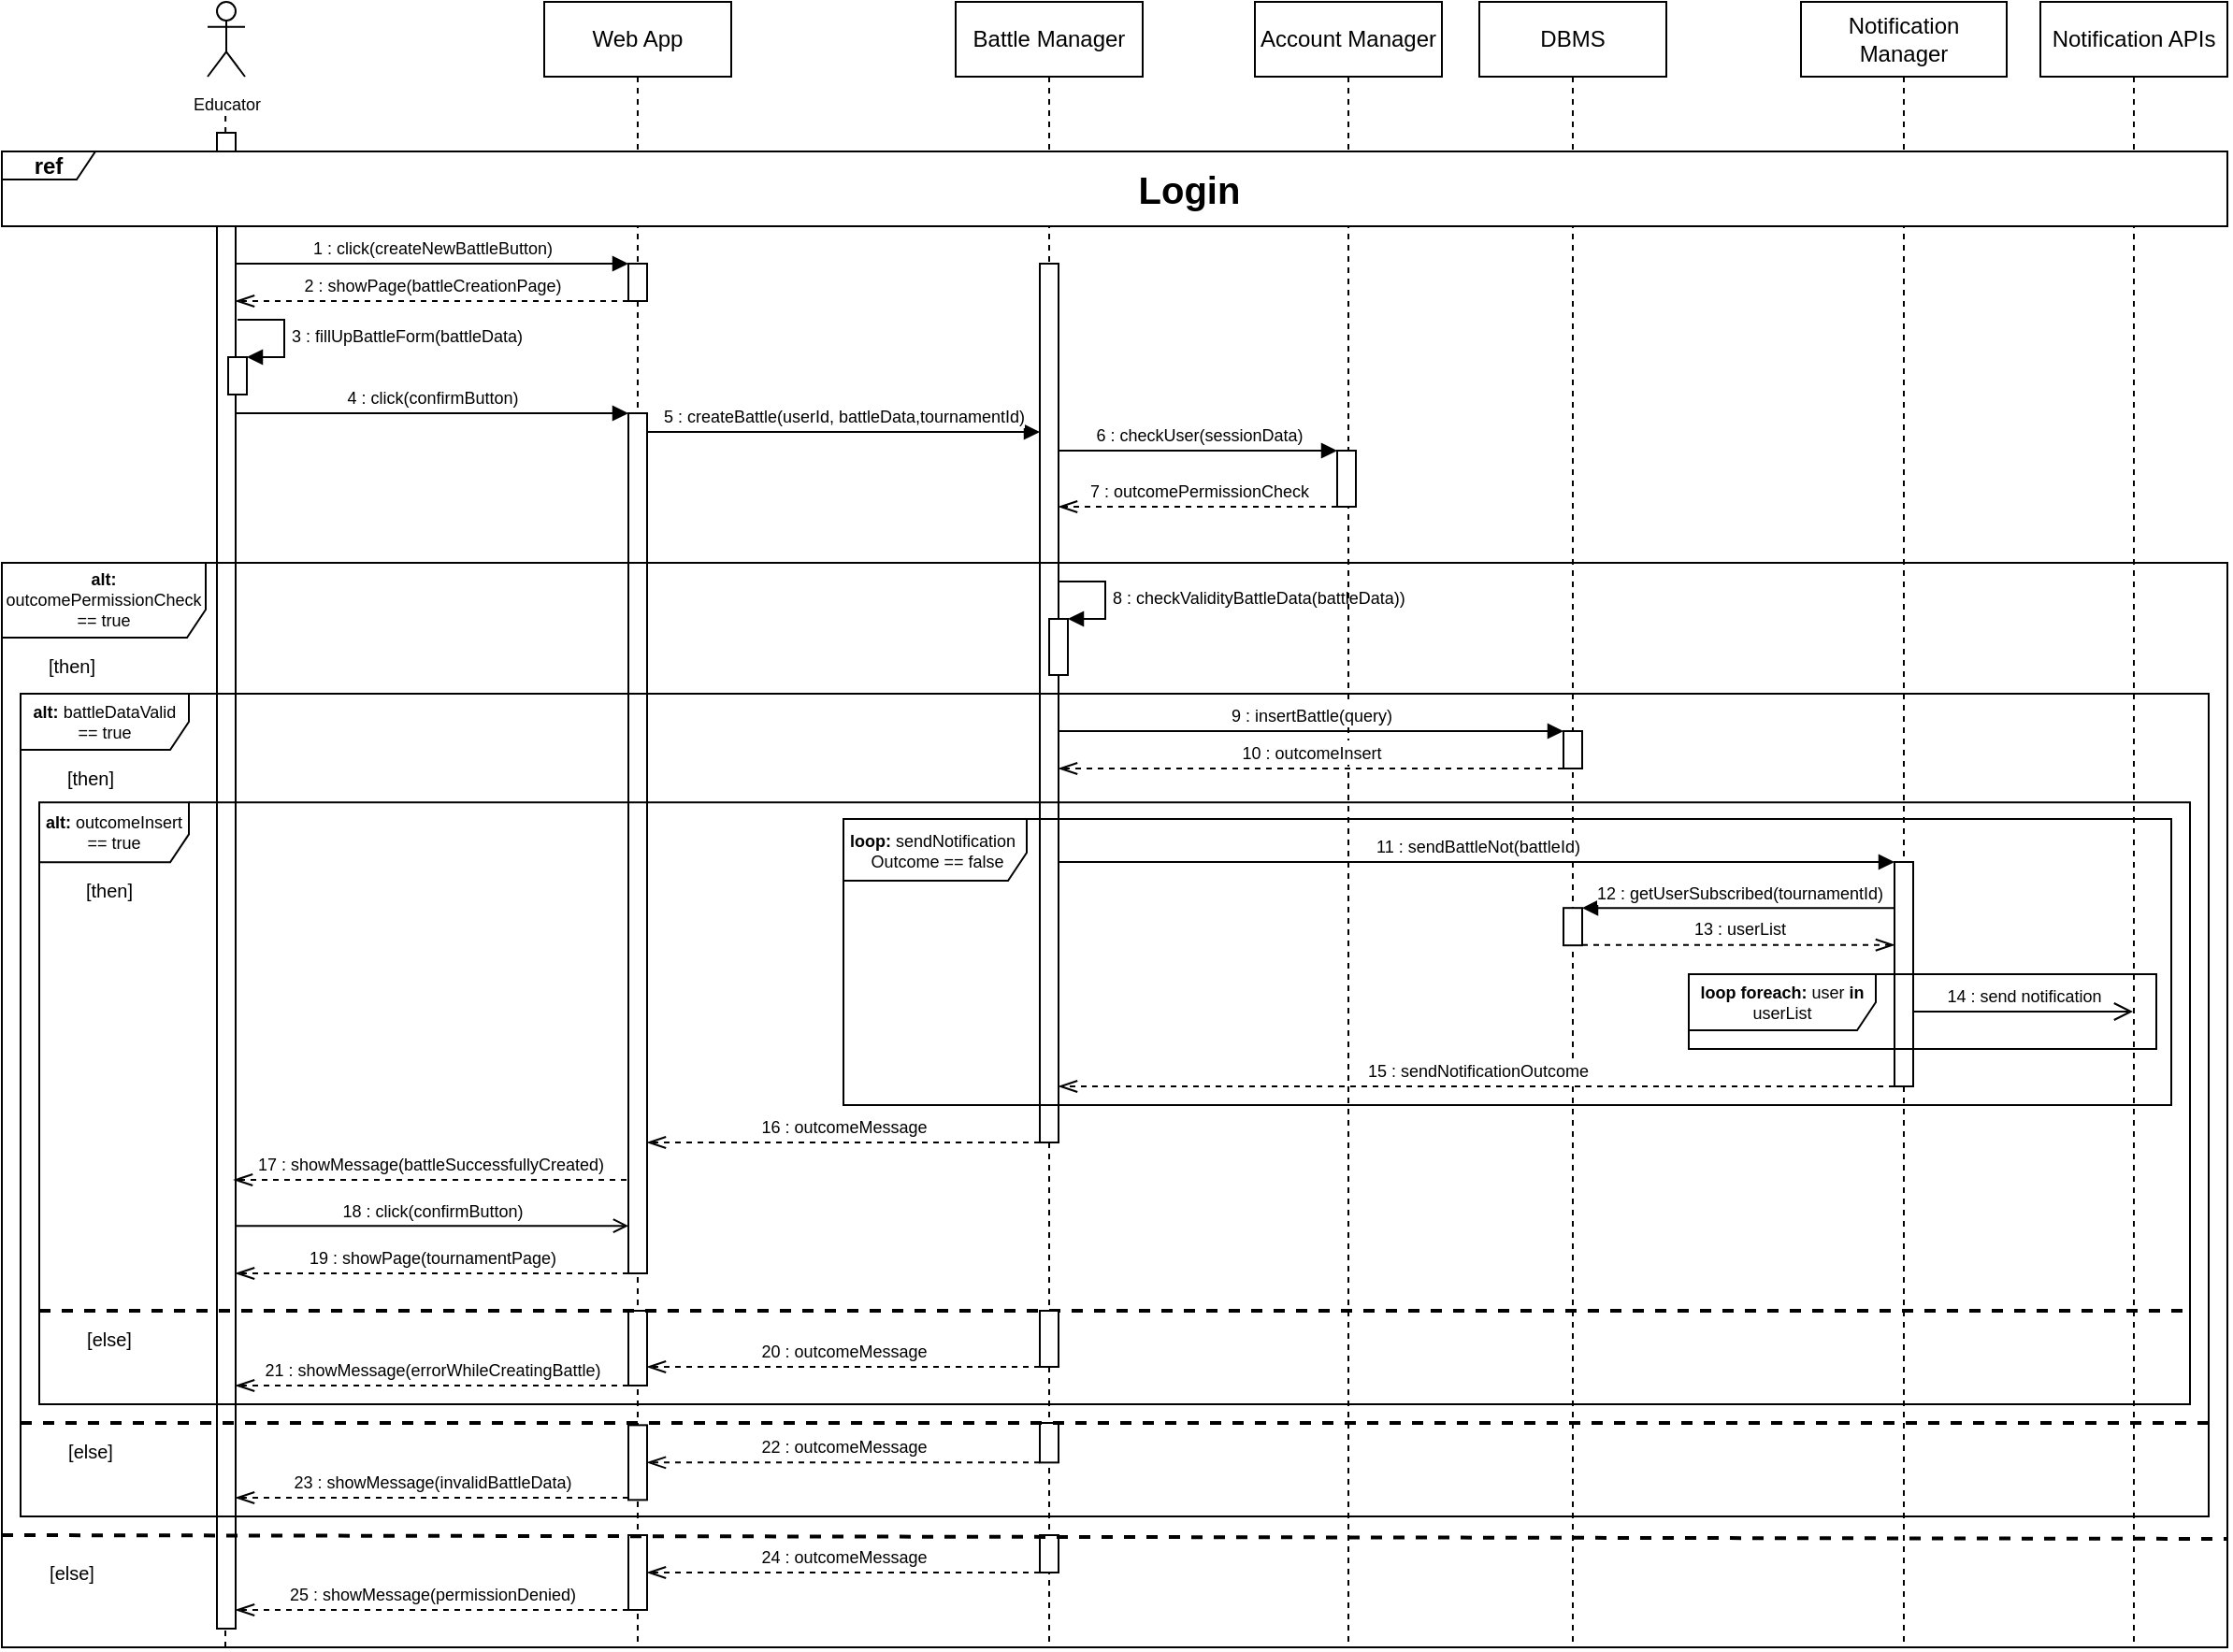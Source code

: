 <mxfile version="22.1.15" type="device">
  <diagram name="Page-1" id="2YBvvXClWsGukQMizWep">
    <mxGraphModel dx="2524" dy="746" grid="1" gridSize="10" guides="1" tooltips="1" connect="1" arrows="1" fold="1" page="1" pageScale="1" pageWidth="850" pageHeight="1100" math="0" shadow="0">
      <root>
        <mxCell id="0" />
        <mxCell id="1" parent="0" />
        <mxCell id="AnqcurCxDS_o7pJ3z2_w-18" value="Battle Manager" style="shape=umlLifeline;perimeter=lifelinePerimeter;whiteSpace=wrap;html=1;container=1;dropTarget=0;collapsible=0;recursiveResize=0;outlineConnect=0;portConstraint=eastwest;newEdgeStyle={&quot;curved&quot;:0,&quot;rounded&quot;:0};" parent="1" vertex="1">
          <mxGeometry x="300" y="40" width="100" height="880" as="geometry" />
        </mxCell>
        <mxCell id="AnqcurCxDS_o7pJ3z2_w-19" value="" style="html=1;points=[];perimeter=orthogonalPerimeter;outlineConnect=0;targetShapes=umlLifeline;portConstraint=eastwest;newEdgeStyle={&quot;edgeStyle&quot;:&quot;elbowEdgeStyle&quot;,&quot;elbow&quot;:&quot;vertical&quot;,&quot;curved&quot;:0,&quot;rounded&quot;:0};" parent="AnqcurCxDS_o7pJ3z2_w-18" vertex="1">
          <mxGeometry x="45" y="140" width="10" height="470" as="geometry" />
        </mxCell>
        <mxCell id="5b2Ryhpj01AECXUh49oq-21" value="" style="html=1;points=[[0,0,0,0,5],[0,1,0,0,-5],[1,0,0,0,5],[1,1,0,0,-5]];perimeter=orthogonalPerimeter;outlineConnect=0;targetShapes=umlLifeline;portConstraint=eastwest;newEdgeStyle={&quot;curved&quot;:0,&quot;rounded&quot;:0};" parent="AnqcurCxDS_o7pJ3z2_w-18" vertex="1">
          <mxGeometry x="50" y="330" width="10" height="30" as="geometry" />
        </mxCell>
        <mxCell id="5b2Ryhpj01AECXUh49oq-22" value="&lt;font style=&quot;font-size: 9px;&quot;&gt;8 : checkValidityBattleData(battleData))&lt;/font&gt;" style="html=1;align=left;spacingLeft=2;endArrow=block;rounded=0;edgeStyle=orthogonalEdgeStyle;curved=0;rounded=0;" parent="AnqcurCxDS_o7pJ3z2_w-18" target="5b2Ryhpj01AECXUh49oq-21" edge="1">
          <mxGeometry relative="1" as="geometry">
            <mxPoint x="55" y="310" as="sourcePoint" />
            <Array as="points">
              <mxPoint x="80" y="310" />
              <mxPoint x="80" y="330" />
            </Array>
          </mxGeometry>
        </mxCell>
        <mxCell id="6H1mdJFXyt7ofiKNNQ1x-25" value="DBMS" style="shape=umlLifeline;perimeter=lifelinePerimeter;whiteSpace=wrap;html=1;container=0;dropTarget=0;collapsible=0;recursiveResize=0;outlineConnect=0;portConstraint=eastwest;newEdgeStyle={&quot;curved&quot;:0,&quot;rounded&quot;:0};" parent="1" vertex="1">
          <mxGeometry x="580" y="40" width="100" height="880" as="geometry" />
        </mxCell>
        <mxCell id="AnqcurCxDS_o7pJ3z2_w-1" value="Web App" style="shape=umlLifeline;perimeter=lifelinePerimeter;whiteSpace=wrap;html=1;container=0;dropTarget=0;collapsible=0;recursiveResize=0;outlineConnect=0;portConstraint=eastwest;newEdgeStyle={&quot;edgeStyle&quot;:&quot;elbowEdgeStyle&quot;,&quot;elbow&quot;:&quot;vertical&quot;,&quot;curved&quot;:0,&quot;rounded&quot;:0};" parent="1" vertex="1">
          <mxGeometry x="80" y="40" width="100" height="880" as="geometry" />
        </mxCell>
        <mxCell id="AnqcurCxDS_o7pJ3z2_w-2" value="" style="html=1;points=[];perimeter=orthogonalPerimeter;outlineConnect=0;targetShapes=umlLifeline;portConstraint=eastwest;newEdgeStyle={&quot;edgeStyle&quot;:&quot;elbowEdgeStyle&quot;,&quot;elbow&quot;:&quot;vertical&quot;,&quot;curved&quot;:0,&quot;rounded&quot;:0};" parent="AnqcurCxDS_o7pJ3z2_w-1" vertex="1">
          <mxGeometry x="45" y="140" width="10" height="20" as="geometry" />
        </mxCell>
        <mxCell id="AnqcurCxDS_o7pJ3z2_w-3" value="" style="html=1;points=[];perimeter=orthogonalPerimeter;outlineConnect=0;targetShapes=umlLifeline;portConstraint=eastwest;newEdgeStyle={&quot;edgeStyle&quot;:&quot;elbowEdgeStyle&quot;,&quot;elbow&quot;:&quot;vertical&quot;,&quot;curved&quot;:0,&quot;rounded&quot;:0};" parent="AnqcurCxDS_o7pJ3z2_w-1" vertex="1">
          <mxGeometry x="45" y="220" width="10" height="460" as="geometry" />
        </mxCell>
        <mxCell id="AnqcurCxDS_o7pJ3z2_w-48" value="" style="html=1;points=[];perimeter=orthogonalPerimeter;outlineConnect=0;targetShapes=umlLifeline;portConstraint=eastwest;newEdgeStyle={&quot;edgeStyle&quot;:&quot;elbowEdgeStyle&quot;,&quot;elbow&quot;:&quot;vertical&quot;,&quot;curved&quot;:0,&quot;rounded&quot;:0};" parent="AnqcurCxDS_o7pJ3z2_w-1" vertex="1">
          <mxGeometry x="45" y="700" width="10" height="40" as="geometry" />
        </mxCell>
        <mxCell id="AnqcurCxDS_o7pJ3z2_w-51" value="" style="html=1;points=[];perimeter=orthogonalPerimeter;outlineConnect=0;targetShapes=umlLifeline;portConstraint=eastwest;newEdgeStyle={&quot;edgeStyle&quot;:&quot;elbowEdgeStyle&quot;,&quot;elbow&quot;:&quot;vertical&quot;,&quot;curved&quot;:0,&quot;rounded&quot;:0};" parent="AnqcurCxDS_o7pJ3z2_w-1" vertex="1">
          <mxGeometry x="265" y="760" width="10" height="21.18" as="geometry" />
        </mxCell>
        <mxCell id="AnqcurCxDS_o7pJ3z2_w-52" value="" style="html=1;points=[];perimeter=orthogonalPerimeter;outlineConnect=0;targetShapes=umlLifeline;portConstraint=eastwest;newEdgeStyle={&quot;edgeStyle&quot;:&quot;elbowEdgeStyle&quot;,&quot;elbow&quot;:&quot;vertical&quot;,&quot;curved&quot;:0,&quot;rounded&quot;:0};" parent="AnqcurCxDS_o7pJ3z2_w-1" vertex="1">
          <mxGeometry x="45" y="761.18" width="10" height="40" as="geometry" />
        </mxCell>
        <mxCell id="AnqcurCxDS_o7pJ3z2_w-28" value="&lt;font style=&quot;font-size: 9px;&quot;&gt;22 : outcomeMessage&lt;/font&gt;" style="html=1;verticalAlign=bottom;endArrow=openThin;dashed=1;endSize=8;edgeStyle=elbowEdgeStyle;elbow=horizontal;curved=0;rounded=0;endFill=0;" parent="AnqcurCxDS_o7pJ3z2_w-1" source="AnqcurCxDS_o7pJ3z2_w-51" target="AnqcurCxDS_o7pJ3z2_w-52" edge="1">
          <mxGeometry relative="1" as="geometry">
            <mxPoint x="50" y="771.18" as="targetPoint" />
            <Array as="points">
              <mxPoint x="150" y="781.18" />
            </Array>
            <mxPoint x="184" y="828.18" as="sourcePoint" />
          </mxGeometry>
        </mxCell>
        <mxCell id="AnqcurCxDS_o7pJ3z2_w-4" value="&lt;font style=&quot;font-size: 9px;&quot;&gt;Educator&lt;/font&gt;" style="shape=umlActor;verticalLabelPosition=bottom;verticalAlign=top;html=1;outlineConnect=0;" parent="1" vertex="1">
          <mxGeometry x="-100" y="40" width="20" height="40" as="geometry" />
        </mxCell>
        <mxCell id="AnqcurCxDS_o7pJ3z2_w-5" value="" style="endArrow=none;dashed=1;html=1;rounded=0;" parent="1" edge="1">
          <mxGeometry width="50" height="50" relative="1" as="geometry">
            <mxPoint x="-90" y="170" as="sourcePoint" />
            <mxPoint x="-90" y="160" as="targetPoint" />
          </mxGeometry>
        </mxCell>
        <mxCell id="AnqcurCxDS_o7pJ3z2_w-6" value="" style="html=1;points=[];perimeter=orthogonalPerimeter;outlineConnect=0;targetShapes=umlLifeline;portConstraint=eastwest;newEdgeStyle={&quot;edgeStyle&quot;:&quot;elbowEdgeStyle&quot;,&quot;elbow&quot;:&quot;vertical&quot;,&quot;curved&quot;:0,&quot;rounded&quot;:0};" parent="1" vertex="1">
          <mxGeometry x="-95" y="110" width="10" height="800" as="geometry" />
        </mxCell>
        <mxCell id="AnqcurCxDS_o7pJ3z2_w-7" value="&lt;font style=&quot;font-size: 9px;&quot;&gt;1 : click(createNewBattleButton)&lt;/font&gt;" style="html=1;verticalAlign=bottom;endArrow=block;edgeStyle=elbowEdgeStyle;elbow=horizontal;curved=0;rounded=0;" parent="1" source="AnqcurCxDS_o7pJ3z2_w-6" target="AnqcurCxDS_o7pJ3z2_w-2" edge="1">
          <mxGeometry relative="1" as="geometry">
            <mxPoint x="-85" y="170" as="sourcePoint" />
            <Array as="points">
              <mxPoint x="20" y="180" />
            </Array>
            <mxPoint x="115" y="170" as="targetPoint" />
          </mxGeometry>
        </mxCell>
        <mxCell id="AnqcurCxDS_o7pJ3z2_w-8" value="&lt;font style=&quot;font-size: 9px;&quot;&gt;2 : showPage(battleCreationPage)&lt;/font&gt;" style="html=1;verticalAlign=bottom;endArrow=openThin;dashed=1;endSize=8;edgeStyle=elbowEdgeStyle;elbow=vertical;curved=0;rounded=0;endFill=0;" parent="1" source="AnqcurCxDS_o7pJ3z2_w-2" target="AnqcurCxDS_o7pJ3z2_w-6" edge="1">
          <mxGeometry relative="1" as="geometry">
            <mxPoint x="-85" y="200" as="targetPoint" />
            <Array as="points">
              <mxPoint x="5" y="200" />
            </Array>
            <mxPoint x="80" y="200" as="sourcePoint" />
          </mxGeometry>
        </mxCell>
        <mxCell id="AnqcurCxDS_o7pJ3z2_w-10" value="Account Manager" style="shape=umlLifeline;perimeter=lifelinePerimeter;whiteSpace=wrap;html=1;container=1;dropTarget=0;collapsible=0;recursiveResize=0;outlineConnect=0;portConstraint=eastwest;newEdgeStyle={&quot;curved&quot;:0,&quot;rounded&quot;:0};" parent="1" vertex="1">
          <mxGeometry x="460" y="40" width="100" height="880" as="geometry" />
        </mxCell>
        <mxCell id="AnqcurCxDS_o7pJ3z2_w-11" value="" style="html=1;points=[];perimeter=orthogonalPerimeter;outlineConnect=0;targetShapes=umlLifeline;portConstraint=eastwest;newEdgeStyle={&quot;edgeStyle&quot;:&quot;elbowEdgeStyle&quot;,&quot;elbow&quot;:&quot;vertical&quot;,&quot;curved&quot;:0,&quot;rounded&quot;:0};" parent="AnqcurCxDS_o7pJ3z2_w-10" vertex="1">
          <mxGeometry x="44" y="240" width="10" height="30" as="geometry" />
        </mxCell>
        <mxCell id="AnqcurCxDS_o7pJ3z2_w-14" value="&lt;font style=&quot;font-size: 9px;&quot;&gt;5 : createBattle(userId, battleData,tournamentId)&lt;/font&gt;" style="html=1;verticalAlign=bottom;endArrow=block;edgeStyle=elbowEdgeStyle;elbow=horizontal;curved=0;rounded=0;" parent="1" source="AnqcurCxDS_o7pJ3z2_w-3" target="AnqcurCxDS_o7pJ3z2_w-19" edge="1">
          <mxGeometry relative="1" as="geometry">
            <mxPoint x="134" y="270" as="sourcePoint" />
            <Array as="points">
              <mxPoint x="249" y="270" />
            </Array>
            <mxPoint x="314" y="270" as="targetPoint" />
            <mxPoint as="offset" />
          </mxGeometry>
        </mxCell>
        <mxCell id="AnqcurCxDS_o7pJ3z2_w-22" value="Notification Manager" style="shape=umlLifeline;perimeter=lifelinePerimeter;whiteSpace=wrap;html=1;container=1;dropTarget=0;collapsible=0;recursiveResize=0;outlineConnect=0;portConstraint=eastwest;newEdgeStyle={&quot;curved&quot;:0,&quot;rounded&quot;:0};" parent="1" vertex="1">
          <mxGeometry x="752" y="40" width="110" height="880" as="geometry" />
        </mxCell>
        <mxCell id="AnqcurCxDS_o7pJ3z2_w-23" value="Notification APIs" style="shape=umlLifeline;perimeter=lifelinePerimeter;whiteSpace=wrap;html=1;container=1;dropTarget=0;collapsible=0;recursiveResize=0;outlineConnect=0;portConstraint=eastwest;newEdgeStyle={&quot;curved&quot;:0,&quot;rounded&quot;:0};" parent="1" vertex="1">
          <mxGeometry x="880" y="40" width="100" height="880" as="geometry" />
        </mxCell>
        <mxCell id="6H1mdJFXyt7ofiKNNQ1x-10" value="&lt;b&gt;ref&lt;/b&gt;" style="shape=umlFrame;whiteSpace=wrap;html=1;pointerEvents=0;width=50;height=15;labelBorderColor=none;labelBackgroundColor=none;fontColor=default;swimlaneFillColor=default;" parent="1" vertex="1">
          <mxGeometry x="-210" y="120" width="1190" height="40" as="geometry" />
        </mxCell>
        <mxCell id="6H1mdJFXyt7ofiKNNQ1x-11" value="" style="endArrow=none;dashed=1;html=1;rounded=0;" parent="1" edge="1">
          <mxGeometry width="50" height="50" relative="1" as="geometry">
            <mxPoint x="-90.43" y="110" as="sourcePoint" />
            <mxPoint x="-90.43" y="100" as="targetPoint" />
          </mxGeometry>
        </mxCell>
        <mxCell id="6H1mdJFXyt7ofiKNNQ1x-12" value="" style="html=1;points=[[0,0,0,0,5],[0,1,0,0,-5],[1,0,0,0,5],[1,1,0,0,-5]];perimeter=orthogonalPerimeter;outlineConnect=0;targetShapes=umlLifeline;portConstraint=eastwest;newEdgeStyle={&quot;curved&quot;:0,&quot;rounded&quot;:0};" parent="1" vertex="1">
          <mxGeometry x="-89" y="230" width="10" height="20" as="geometry" />
        </mxCell>
        <mxCell id="6H1mdJFXyt7ofiKNNQ1x-13" value="&lt;font style=&quot;font-size: 9px;&quot;&gt;3 : fillUpBattleForm(battleData)&lt;/font&gt;" style="html=1;align=left;spacingLeft=2;endArrow=block;rounded=0;edgeStyle=orthogonalEdgeStyle;curved=0;rounded=0;" parent="1" target="6H1mdJFXyt7ofiKNNQ1x-12" edge="1">
          <mxGeometry relative="1" as="geometry">
            <mxPoint x="-84" y="210" as="sourcePoint" />
            <Array as="points">
              <mxPoint x="-59" y="210" />
              <mxPoint x="-59" y="230" />
            </Array>
          </mxGeometry>
        </mxCell>
        <mxCell id="6H1mdJFXyt7ofiKNNQ1x-14" value="&lt;font style=&quot;font-size: 9px;&quot;&gt;4 : click(confirmButton)&lt;/font&gt;" style="html=1;verticalAlign=bottom;endArrow=block;edgeStyle=elbowEdgeStyle;elbow=horizontal;curved=0;rounded=0;" parent="1" edge="1">
          <mxGeometry relative="1" as="geometry">
            <mxPoint x="-85" y="260" as="sourcePoint" />
            <Array as="points">
              <mxPoint x="30" y="260" />
            </Array>
            <mxPoint x="125" y="260" as="targetPoint" />
          </mxGeometry>
        </mxCell>
        <mxCell id="6H1mdJFXyt7ofiKNNQ1x-16" value="" style="html=1;points=[];perimeter=orthogonalPerimeter;outlineConnect=0;targetShapes=umlLifeline;portConstraint=eastwest;newEdgeStyle={&quot;edgeStyle&quot;:&quot;elbowEdgeStyle&quot;,&quot;elbow&quot;:&quot;vertical&quot;,&quot;curved&quot;:0,&quot;rounded&quot;:0};" parent="1" vertex="1">
          <mxGeometry x="802" y="500" width="10" height="120" as="geometry" />
        </mxCell>
        <mxCell id="6H1mdJFXyt7ofiKNNQ1x-17" value="&lt;p style=&quot;line-height: 120%; font-size: 9px;&quot;&gt;&lt;b style=&quot;border-color: var(--border-color);&quot;&gt;loop:&amp;nbsp;&lt;/b&gt;sendNotification&amp;nbsp; &amp;nbsp;Outcome == false&lt;br&gt;&lt;/p&gt;" style="shape=umlFrame;whiteSpace=wrap;html=1;pointerEvents=0;width=98;height=33;verticalAlign=middle;horizontal=1;labelPosition=center;verticalLabelPosition=middle;align=center;" parent="1" vertex="1">
          <mxGeometry x="240" y="477" width="710" height="153" as="geometry" />
        </mxCell>
        <mxCell id="6H1mdJFXyt7ofiKNNQ1x-18" value="&lt;font style=&quot;font-size: 9px;&quot;&gt;11 : sendBattleNot(battleId)&lt;/font&gt;" style="html=1;verticalAlign=bottom;endArrow=block;edgeStyle=elbowEdgeStyle;elbow=vertical;curved=0;rounded=0;" parent="1" target="6H1mdJFXyt7ofiKNNQ1x-16" edge="1" source="AnqcurCxDS_o7pJ3z2_w-19">
          <mxGeometry relative="1" as="geometry">
            <mxPoint x="326" y="535.18" as="sourcePoint" />
            <Array as="points">
              <mxPoint x="670" y="500" />
            </Array>
            <mxPoint x="666" y="535.18" as="targetPoint" />
            <mxPoint as="offset" />
          </mxGeometry>
        </mxCell>
        <mxCell id="6H1mdJFXyt7ofiKNNQ1x-19" value="" style="html=1;points=[];perimeter=orthogonalPerimeter;outlineConnect=0;targetShapes=umlLifeline;portConstraint=eastwest;newEdgeStyle={&quot;edgeStyle&quot;:&quot;elbowEdgeStyle&quot;,&quot;elbow&quot;:&quot;vertical&quot;,&quot;curved&quot;:0,&quot;rounded&quot;:0};" parent="1" vertex="1">
          <mxGeometry x="625" y="524.59" width="10" height="20" as="geometry" />
        </mxCell>
        <mxCell id="6H1mdJFXyt7ofiKNNQ1x-20" value="&lt;font style=&quot;font-size: 9px;&quot;&gt;12 : getUserSubscribed(tournamentId)&lt;/font&gt;" style="html=1;verticalAlign=bottom;endArrow=block;endSize=6;edgeStyle=elbowEdgeStyle;elbow=vertical;curved=0;rounded=0;endFill=1;startArrow=none;startFill=0;" parent="1" target="6H1mdJFXyt7ofiKNNQ1x-19" edge="1">
          <mxGeometry relative="1" as="geometry">
            <mxPoint x="585" y="524.59" as="targetPoint" />
            <Array as="points">
              <mxPoint x="702" y="524.59" />
            </Array>
            <mxPoint x="802" y="524.59" as="sourcePoint" />
          </mxGeometry>
        </mxCell>
        <mxCell id="6H1mdJFXyt7ofiKNNQ1x-21" value="&lt;font style=&quot;font-size: 9px;&quot;&gt;13 : userList&lt;/font&gt;" style="html=1;verticalAlign=bottom;endArrow=openThin;edgeStyle=elbowEdgeStyle;elbow=vertical;curved=0;rounded=0;endFill=0;dashed=1;endSize=8;" parent="1" source="6H1mdJFXyt7ofiKNNQ1x-19" edge="1">
          <mxGeometry relative="1" as="geometry">
            <mxPoint x="676" y="544.59" as="sourcePoint" />
            <Array as="points">
              <mxPoint x="720" y="544.41" />
            </Array>
            <mxPoint x="802" y="544.41" as="targetPoint" />
            <mxPoint as="offset" />
          </mxGeometry>
        </mxCell>
        <mxCell id="6H1mdJFXyt7ofiKNNQ1x-22" value="&lt;p style=&quot;line-height: 120%; font-size: 9px;&quot;&gt;&lt;b&gt;loop foreach: &lt;/b&gt;user &lt;b&gt;in &lt;/b&gt;userList&lt;/p&gt;" style="shape=umlFrame;whiteSpace=wrap;html=1;pointerEvents=0;width=100;height=30;verticalAlign=middle;horizontal=1;labelPosition=center;verticalLabelPosition=middle;align=center;" parent="1" vertex="1">
          <mxGeometry x="692" y="560.0" width="250" height="40" as="geometry" />
        </mxCell>
        <mxCell id="6H1mdJFXyt7ofiKNNQ1x-23" value="&lt;font style=&quot;font-size: 9px;&quot;&gt;14 : send notification&lt;/font&gt;" style="html=1;verticalAlign=bottom;endArrow=open;edgeStyle=elbowEdgeStyle;elbow=horizontal;curved=0;rounded=0;endFill=0;endSize=8;" parent="1" edge="1">
          <mxGeometry relative="1" as="geometry">
            <mxPoint x="812" y="580.0" as="sourcePoint" />
            <Array as="points">
              <mxPoint x="872" y="580.0" />
            </Array>
            <mxPoint x="929.5" y="580.0" as="targetPoint" />
          </mxGeometry>
        </mxCell>
        <mxCell id="6H1mdJFXyt7ofiKNNQ1x-24" value="&lt;font style=&quot;font-size: 9px;&quot;&gt;15 : sendNotificationOutcome&lt;/font&gt;" style="html=1;verticalAlign=bottom;endArrow=openThin;dashed=1;endSize=8;edgeStyle=elbowEdgeStyle;elbow=horizontal;curved=0;rounded=0;endFill=0;" parent="1" source="6H1mdJFXyt7ofiKNNQ1x-16" target="AnqcurCxDS_o7pJ3z2_w-19" edge="1">
          <mxGeometry relative="1" as="geometry">
            <mxPoint x="327" y="665.18" as="targetPoint" />
            <Array as="points">
              <mxPoint x="800" y="620" />
            </Array>
            <mxPoint x="666" y="655.18" as="sourcePoint" />
          </mxGeometry>
        </mxCell>
        <mxCell id="5b2Ryhpj01AECXUh49oq-35" value="&lt;font style=&quot;font-size: 9px;&quot;&gt;25 : showMessage(permissionDenied)&lt;/font&gt;" style="html=1;verticalAlign=bottom;endArrow=openThin;dashed=1;endSize=8;edgeStyle=elbowEdgeStyle;elbow=vertical;curved=0;rounded=0;endFill=0;" parent="1" source="5b2Ryhpj01AECXUh49oq-37" edge="1" target="AnqcurCxDS_o7pJ3z2_w-6">
          <mxGeometry relative="1" as="geometry">
            <mxPoint x="-85" y="950" as="targetPoint" />
            <Array as="points">
              <mxPoint x="100" y="900" />
            </Array>
            <mxPoint x="103" y="1008.18" as="sourcePoint" />
          </mxGeometry>
        </mxCell>
        <mxCell id="5b2Ryhpj01AECXUh49oq-36" value="" style="html=1;points=[];perimeter=orthogonalPerimeter;outlineConnect=0;targetShapes=umlLifeline;portConstraint=eastwest;newEdgeStyle={&quot;edgeStyle&quot;:&quot;elbowEdgeStyle&quot;,&quot;elbow&quot;:&quot;vertical&quot;,&quot;curved&quot;:0,&quot;rounded&quot;:0};" parent="1" vertex="1">
          <mxGeometry x="345" y="860" width="10" height="20" as="geometry" />
        </mxCell>
        <mxCell id="5b2Ryhpj01AECXUh49oq-37" value="" style="html=1;points=[];perimeter=orthogonalPerimeter;outlineConnect=0;targetShapes=umlLifeline;portConstraint=eastwest;newEdgeStyle={&quot;edgeStyle&quot;:&quot;elbowEdgeStyle&quot;,&quot;elbow&quot;:&quot;vertical&quot;,&quot;curved&quot;:0,&quot;rounded&quot;:0};" parent="1" vertex="1">
          <mxGeometry x="125" y="860" width="10" height="40" as="geometry" />
        </mxCell>
        <mxCell id="5b2Ryhpj01AECXUh49oq-34" value="&lt;font style=&quot;font-size: 9px;&quot;&gt;24 : outcomeMessage&lt;/font&gt;" style="html=1;verticalAlign=bottom;endArrow=openThin;dashed=1;endSize=8;edgeStyle=elbowEdgeStyle;elbow=horizontal;curved=0;rounded=0;endFill=0;" parent="1" source="5b2Ryhpj01AECXUh49oq-36" target="5b2Ryhpj01AECXUh49oq-37" edge="1">
          <mxGeometry relative="1" as="geometry">
            <mxPoint x="134" y="978.18" as="targetPoint" />
            <Array as="points">
              <mxPoint x="220" y="880" />
            </Array>
            <mxPoint x="264" y="978.18" as="sourcePoint" />
          </mxGeometry>
        </mxCell>
        <mxCell id="AnqcurCxDS_o7pJ3z2_w-49" value="&lt;font style=&quot;font-size: 9px;&quot;&gt;21 : showMessage(errorWhileCreatingBattle)&lt;/font&gt;" style="html=1;verticalAlign=bottom;endArrow=openThin;dashed=1;endSize=8;edgeStyle=elbowEdgeStyle;elbow=horizontal;curved=0;rounded=0;endFill=0;" parent="1" source="AnqcurCxDS_o7pJ3z2_w-48" target="AnqcurCxDS_o7pJ3z2_w-6" edge="1">
          <mxGeometry relative="1" as="geometry">
            <mxPoint x="-56" y="850" as="targetPoint" />
            <Array as="points">
              <mxPoint x="110" y="780" />
            </Array>
            <mxPoint x="159" y="850" as="sourcePoint" />
          </mxGeometry>
        </mxCell>
        <mxCell id="AnqcurCxDS_o7pJ3z2_w-24" value="&lt;p style=&quot;line-height: 120%; font-size: 9px;&quot;&gt;&lt;b&gt;alt: &lt;/b&gt;outcomePermissionCheck == true&lt;/p&gt;" style="shape=umlFrame;whiteSpace=wrap;html=1;pointerEvents=0;width=109;height=40;verticalAlign=middle;horizontal=1;labelPosition=center;verticalLabelPosition=middle;align=center;" parent="1" vertex="1">
          <mxGeometry x="-210" y="340" width="1190" height="580" as="geometry" />
        </mxCell>
        <mxCell id="AnqcurCxDS_o7pJ3z2_w-25" value="[then]" style="text;html=1;strokeColor=none;fillColor=none;align=center;verticalAlign=middle;whiteSpace=wrap;rounded=0;fontSize=10;" parent="1" vertex="1">
          <mxGeometry x="-190" y="390" width="35" height="10" as="geometry" />
        </mxCell>
        <mxCell id="AnqcurCxDS_o7pJ3z2_w-26" value="[else]" style="text;html=1;strokeColor=none;fillColor=none;align=center;verticalAlign=middle;whiteSpace=wrap;rounded=0;fontSize=10;" parent="1" vertex="1">
          <mxGeometry x="-180" y="810.0" width="35" height="10" as="geometry" />
        </mxCell>
        <mxCell id="AnqcurCxDS_o7pJ3z2_w-30" value="[then]" style="text;html=1;strokeColor=none;fillColor=none;align=center;verticalAlign=middle;whiteSpace=wrap;rounded=0;fontSize=10;" parent="1" vertex="1">
          <mxGeometry x="-170" y="510" width="35" height="10" as="geometry" />
        </mxCell>
        <mxCell id="AnqcurCxDS_o7pJ3z2_w-39" value="&lt;font style=&quot;font-size: 9px;&quot;&gt;16 : outcomeMessage&lt;/font&gt;" style="html=1;verticalAlign=bottom;endArrow=openThin;dashed=1;endSize=8;edgeStyle=elbowEdgeStyle;elbow=horizontal;curved=0;rounded=0;endFill=0;" parent="1" edge="1" target="AnqcurCxDS_o7pJ3z2_w-3" source="AnqcurCxDS_o7pJ3z2_w-19">
          <mxGeometry relative="1" as="geometry">
            <mxPoint x="134" y="700" as="targetPoint" />
            <Array as="points">
              <mxPoint x="150" y="650" />
            </Array>
            <mxPoint x="314" y="700" as="sourcePoint" />
          </mxGeometry>
        </mxCell>
        <mxCell id="AnqcurCxDS_o7pJ3z2_w-40" value="&lt;font style=&quot;font-size: 9px;&quot;&gt;17 : showMessage(battleSuccessfullyCreated)&lt;/font&gt;" style="html=1;verticalAlign=bottom;endArrow=openThin;dashed=1;endSize=8;edgeStyle=elbowEdgeStyle;elbow=vertical;curved=0;rounded=0;endFill=0;" parent="1" edge="1">
          <mxGeometry relative="1" as="geometry">
            <mxPoint x="-86" y="670" as="targetPoint" />
            <Array as="points">
              <mxPoint x="119" y="670" />
            </Array>
            <mxPoint x="124" y="670" as="sourcePoint" />
          </mxGeometry>
        </mxCell>
        <mxCell id="AnqcurCxDS_o7pJ3z2_w-41" value="[else]" style="text;html=1;strokeColor=none;fillColor=none;align=center;verticalAlign=middle;whiteSpace=wrap;rounded=0;fontSize=10;" parent="1" vertex="1">
          <mxGeometry x="-170" y="750" width="35" height="10" as="geometry" />
        </mxCell>
        <mxCell id="AnqcurCxDS_o7pJ3z2_w-53" value="" style="endArrow=none;dashed=1;html=1;rounded=0;" parent="1" edge="1">
          <mxGeometry width="50" height="50" relative="1" as="geometry">
            <mxPoint x="-90.5" y="920" as="sourcePoint" />
            <mxPoint x="-90.5" y="910" as="targetPoint" />
          </mxGeometry>
        </mxCell>
        <mxCell id="5b2Ryhpj01AECXUh49oq-16" value="" style="html=1;points=[];perimeter=orthogonalPerimeter;outlineConnect=0;targetShapes=umlLifeline;portConstraint=eastwest;newEdgeStyle={&quot;edgeStyle&quot;:&quot;elbowEdgeStyle&quot;,&quot;elbow&quot;:&quot;vertical&quot;,&quot;curved&quot;:0,&quot;rounded&quot;:0};" parent="1" vertex="1">
          <mxGeometry x="625" y="430" width="10" height="20" as="geometry" />
        </mxCell>
        <mxCell id="5b2Ryhpj01AECXUh49oq-17" value="&lt;font style=&quot;font-size: 9px;&quot;&gt;9 : insertBattle(query)&lt;/font&gt;" style="html=1;verticalAlign=bottom;endArrow=block;edgeStyle=elbowEdgeStyle;elbow=vertical;curved=0;rounded=0;" parent="1" target="5b2Ryhpj01AECXUh49oq-16" edge="1">
          <mxGeometry relative="1" as="geometry">
            <mxPoint x="355" y="430" as="sourcePoint" />
            <Array as="points">
              <mxPoint x="530" y="430" />
            </Array>
            <mxPoint x="770" y="440" as="targetPoint" />
            <mxPoint as="offset" />
          </mxGeometry>
        </mxCell>
        <mxCell id="5b2Ryhpj01AECXUh49oq-18" value="&lt;font style=&quot;font-size: 9px;&quot;&gt;10 : outcomeInsert&lt;/font&gt;" style="html=1;verticalAlign=bottom;endArrow=openThin;dashed=1;endSize=8;edgeStyle=elbowEdgeStyle;elbow=horizontal;curved=0;rounded=0;endFill=0;" parent="1" source="5b2Ryhpj01AECXUh49oq-16" edge="1">
          <mxGeometry relative="1" as="geometry">
            <mxPoint x="355" y="450" as="targetPoint" />
            <Array as="points">
              <mxPoint x="560" y="450" />
            </Array>
            <mxPoint x="765" y="450" as="sourcePoint" />
          </mxGeometry>
        </mxCell>
        <mxCell id="5b2Ryhpj01AECXUh49oq-20" value="&lt;p style=&quot;line-height: 120%; font-size: 9px;&quot;&gt;&lt;b&gt;alt: &lt;/b&gt;outcomeInsert == true&lt;/p&gt;" style="shape=umlFrame;whiteSpace=wrap;html=1;pointerEvents=0;width=80;height=32;verticalAlign=middle;horizontal=1;labelPosition=center;verticalLabelPosition=middle;align=center;" parent="1" vertex="1">
          <mxGeometry x="-190" y="468.18" width="1150" height="321.82" as="geometry" />
        </mxCell>
        <mxCell id="5b2Ryhpj01AECXUh49oq-23" value="&lt;p style=&quot;line-height: 120%; font-size: 9px;&quot;&gt;&lt;b&gt;alt: &lt;/b&gt;battleDataValid == true&lt;/p&gt;" style="shape=umlFrame;whiteSpace=wrap;html=1;pointerEvents=0;width=90;height=30;verticalAlign=middle;horizontal=1;labelPosition=center;verticalLabelPosition=middle;align=center;" parent="1" vertex="1">
          <mxGeometry x="-200" y="410" width="1170" height="440" as="geometry" />
        </mxCell>
        <mxCell id="5b2Ryhpj01AECXUh49oq-24" value="[then]" style="text;html=1;strokeColor=none;fillColor=none;align=center;verticalAlign=middle;whiteSpace=wrap;rounded=0;fontSize=10;" parent="1" vertex="1">
          <mxGeometry x="-180" y="450" width="35" height="10" as="geometry" />
        </mxCell>
        <mxCell id="5b2Ryhpj01AECXUh49oq-28" value="" style="endArrow=none;dashed=1;html=1;rounded=0;strokeWidth=2;" parent="1" edge="1">
          <mxGeometry width="50" height="50" relative="1" as="geometry">
            <mxPoint x="-200" y="800" as="sourcePoint" />
            <mxPoint x="970" y="800" as="targetPoint" />
          </mxGeometry>
        </mxCell>
        <mxCell id="5b2Ryhpj01AECXUh49oq-29" value="" style="endArrow=none;dashed=1;html=1;rounded=0;strokeWidth=2;" parent="1" edge="1">
          <mxGeometry width="50" height="50" relative="1" as="geometry">
            <mxPoint x="-190" y="740" as="sourcePoint" />
            <mxPoint x="960" y="740" as="targetPoint" />
          </mxGeometry>
        </mxCell>
        <mxCell id="5b2Ryhpj01AECXUh49oq-33" value="[else]" style="text;html=1;strokeColor=none;fillColor=none;align=center;verticalAlign=middle;whiteSpace=wrap;rounded=0;fontSize=10;" parent="1" vertex="1">
          <mxGeometry x="-190" y="875.0" width="35" height="10" as="geometry" />
        </mxCell>
        <mxCell id="5b2Ryhpj01AECXUh49oq-38" value="&lt;font style=&quot;font-size: 9px;&quot;&gt;18 : click(confirmButton)&lt;/font&gt;" style="html=1;verticalAlign=bottom;endArrow=open;edgeStyle=elbowEdgeStyle;elbow=horizontal;curved=0;rounded=0;endFill=0;" parent="1" edge="1">
          <mxGeometry relative="1" as="geometry">
            <mxPoint x="-85" y="694.58" as="sourcePoint" />
            <Array as="points">
              <mxPoint x="29" y="694.58" />
            </Array>
            <mxPoint x="125" y="694.58" as="targetPoint" />
          </mxGeometry>
        </mxCell>
        <mxCell id="5b2Ryhpj01AECXUh49oq-39" value="&lt;font style=&quot;font-size: 9px;&quot;&gt;19 : showPage(tournamentPage)&lt;/font&gt;" style="html=1;verticalAlign=bottom;endArrow=openThin;dashed=1;endSize=8;edgeStyle=elbowEdgeStyle;elbow=vertical;curved=0;rounded=0;endFill=0;" parent="1" edge="1">
          <mxGeometry relative="1" as="geometry">
            <mxPoint x="-85" y="720" as="targetPoint" />
            <Array as="points">
              <mxPoint x="5" y="720" />
            </Array>
            <mxPoint x="125" y="720" as="sourcePoint" />
          </mxGeometry>
        </mxCell>
        <mxCell id="6H1mdJFXyt7ofiKNNQ1x-26" value="" style="endArrow=none;dashed=1;html=1;rounded=0;strokeWidth=2;" parent="1" edge="1">
          <mxGeometry width="50" height="50" relative="1" as="geometry">
            <mxPoint x="-210" y="860" as="sourcePoint" />
            <mxPoint x="980" y="862" as="targetPoint" />
          </mxGeometry>
        </mxCell>
        <mxCell id="AnqcurCxDS_o7pJ3z2_w-20" value="&lt;font style=&quot;font-size: 9px;&quot;&gt;6 : checkUser(sessionData)&lt;/font&gt;" style="html=1;verticalAlign=bottom;endArrow=block;edgeStyle=elbowEdgeStyle;elbow=vertical;curved=0;rounded=0;" parent="1" target="AnqcurCxDS_o7pJ3z2_w-11" edge="1" source="AnqcurCxDS_o7pJ3z2_w-19">
          <mxGeometry x="-0.0" relative="1" as="geometry">
            <mxPoint x="325" y="280" as="sourcePoint" />
            <Array as="points">
              <mxPoint x="460" y="280" />
            </Array>
            <mxPoint x="470" y="300" as="targetPoint" />
            <mxPoint as="offset" />
          </mxGeometry>
        </mxCell>
        <mxCell id="AnqcurCxDS_o7pJ3z2_w-56" value="&lt;font style=&quot;font-size: 9px;&quot;&gt;7 : outcomePermissionCheck&lt;/font&gt;" style="html=1;verticalAlign=bottom;endArrow=openThin;dashed=1;endSize=8;edgeStyle=elbowEdgeStyle;elbow=horizontal;curved=0;rounded=0;endFill=0;" parent="1" source="AnqcurCxDS_o7pJ3z2_w-11" edge="1" target="AnqcurCxDS_o7pJ3z2_w-19">
          <mxGeometry relative="1" as="geometry">
            <mxPoint x="325" y="310" as="targetPoint" />
            <Array as="points">
              <mxPoint x="410" y="310" />
            </Array>
            <mxPoint x="475" y="310" as="sourcePoint" />
          </mxGeometry>
        </mxCell>
        <mxCell id="AnqcurCxDS_o7pJ3z2_w-45" value="" style="html=1;points=[];perimeter=orthogonalPerimeter;outlineConnect=0;targetShapes=umlLifeline;portConstraint=eastwest;newEdgeStyle={&quot;edgeStyle&quot;:&quot;elbowEdgeStyle&quot;,&quot;elbow&quot;:&quot;vertical&quot;,&quot;curved&quot;:0,&quot;rounded&quot;:0};" parent="1" vertex="1">
          <mxGeometry x="345" y="740" width="10" height="30" as="geometry" />
        </mxCell>
        <mxCell id="AnqcurCxDS_o7pJ3z2_w-47" value="&lt;font style=&quot;font-size: 9px;&quot;&gt;20 : outcomeMessage&lt;/font&gt;" style="html=1;verticalAlign=bottom;endArrow=openThin;dashed=1;endSize=8;edgeStyle=elbowEdgeStyle;elbow=horizontal;curved=0;rounded=0;endFill=0;" parent="1" source="AnqcurCxDS_o7pJ3z2_w-45" target="AnqcurCxDS_o7pJ3z2_w-48" edge="1">
          <mxGeometry relative="1" as="geometry">
            <mxPoint x="174" y="790" as="targetPoint" />
            <Array as="points">
              <mxPoint x="240" y="770" />
            </Array>
            <mxPoint x="324" y="790" as="sourcePoint" />
          </mxGeometry>
        </mxCell>
        <mxCell id="AnqcurCxDS_o7pJ3z2_w-29" value="&lt;font style=&quot;font-size: 9px;&quot;&gt;23 : showMessage(invalidBattleData)&lt;/font&gt;" style="html=1;verticalAlign=bottom;endArrow=openThin;dashed=1;endSize=8;edgeStyle=elbowEdgeStyle;elbow=vertical;curved=0;rounded=0;endFill=0;" parent="1" source="AnqcurCxDS_o7pJ3z2_w-52" edge="1" target="AnqcurCxDS_o7pJ3z2_w-6">
          <mxGeometry relative="1" as="geometry">
            <mxPoint x="-55" y="840" as="targetPoint" />
            <Array as="points">
              <mxPoint x="60" y="840" />
            </Array>
            <mxPoint x="155" y="840" as="sourcePoint" />
          </mxGeometry>
        </mxCell>
        <mxCell id="nlTkryfUaT2Aw4DDi3Z9-2" value="&lt;b&gt;&lt;font style=&quot;font-size: 20px;&quot;&gt;Login&lt;/font&gt;&lt;/b&gt;" style="text;html=1;strokeColor=none;fillColor=none;align=center;verticalAlign=middle;whiteSpace=wrap;rounded=0;" vertex="1" parent="1">
          <mxGeometry x="395" y="125" width="60" height="30" as="geometry" />
        </mxCell>
      </root>
    </mxGraphModel>
  </diagram>
</mxfile>
